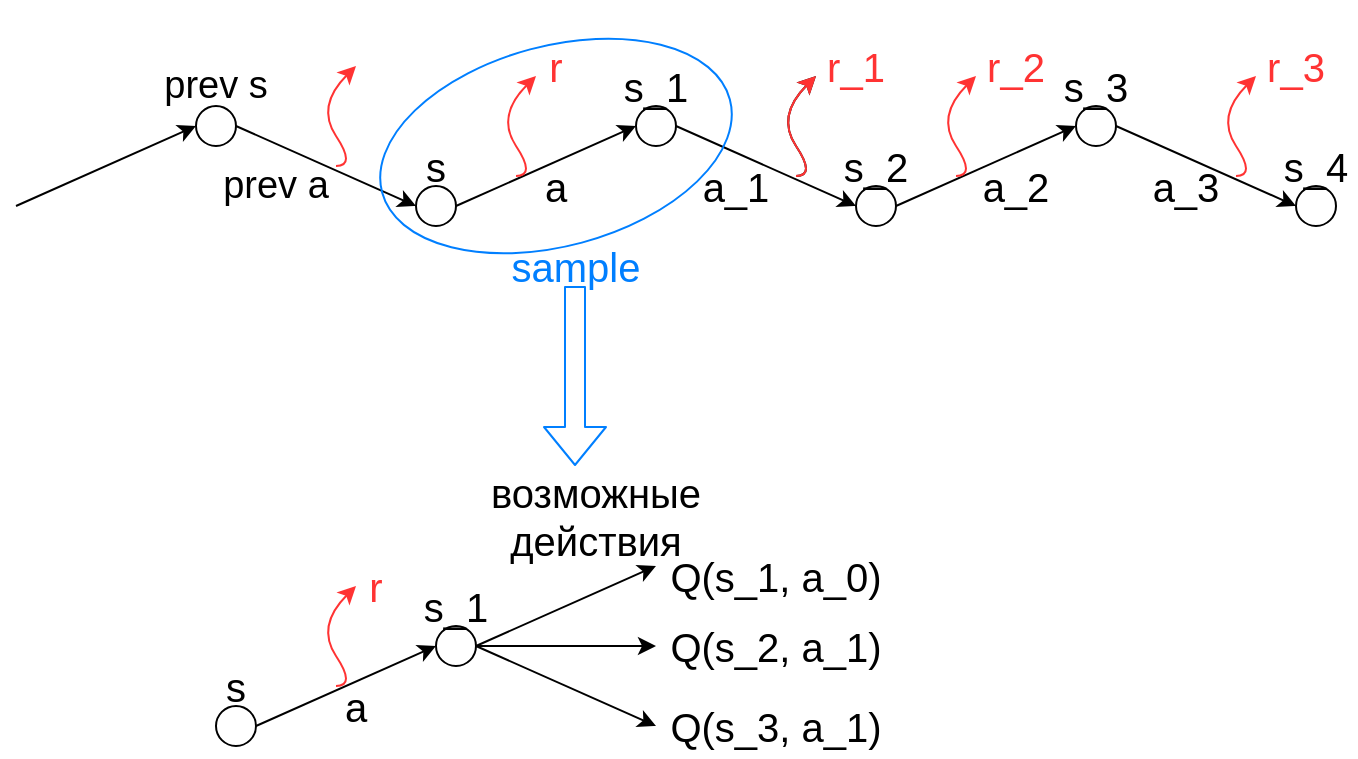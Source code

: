 <mxfile version="12.5.1" type="github">
  <diagram id="DRUTqslgJywgA-yeCbnr" name="Page-1">
    <mxGraphModel dx="1182" dy="683" grid="1" gridSize="10" guides="1" tooltips="1" connect="1" arrows="1" fold="1" page="1" pageScale="1" pageWidth="827" pageHeight="1169" math="0" shadow="0">
      <root>
        <mxCell id="0"/>
        <mxCell id="1" parent="0"/>
        <mxCell id="5rpIBblbzFWk3r73EX7g-2" value="" style="endArrow=classic;html=1;" parent="1" edge="1">
          <mxGeometry width="50" height="50" relative="1" as="geometry">
            <mxPoint x="110" y="200" as="sourcePoint"/>
            <mxPoint x="200" y="160" as="targetPoint"/>
          </mxGeometry>
        </mxCell>
        <mxCell id="5rpIBblbzFWk3r73EX7g-3" value="" style="endArrow=classic;html=1;" parent="1" edge="1">
          <mxGeometry width="50" height="50" relative="1" as="geometry">
            <mxPoint x="330" y="200" as="sourcePoint"/>
            <mxPoint x="420" y="160" as="targetPoint"/>
          </mxGeometry>
        </mxCell>
        <mxCell id="5rpIBblbzFWk3r73EX7g-4" value="" style="endArrow=classic;html=1;" parent="1" edge="1">
          <mxGeometry width="50" height="50" relative="1" as="geometry">
            <mxPoint x="220" y="160" as="sourcePoint"/>
            <mxPoint x="310" y="200" as="targetPoint"/>
          </mxGeometry>
        </mxCell>
        <mxCell id="5rpIBblbzFWk3r73EX7g-5" value="" style="endArrow=classic;html=1;" parent="1" edge="1">
          <mxGeometry width="50" height="50" relative="1" as="geometry">
            <mxPoint x="440" y="160" as="sourcePoint"/>
            <mxPoint x="530" y="200" as="targetPoint"/>
          </mxGeometry>
        </mxCell>
        <mxCell id="5rpIBblbzFWk3r73EX7g-6" value="" style="endArrow=classic;html=1;" parent="1" edge="1">
          <mxGeometry width="50" height="50" relative="1" as="geometry">
            <mxPoint x="660" y="160" as="sourcePoint"/>
            <mxPoint x="750" y="200" as="targetPoint"/>
          </mxGeometry>
        </mxCell>
        <mxCell id="5rpIBblbzFWk3r73EX7g-10" value="" style="ellipse;whiteSpace=wrap;html=1;aspect=fixed;" parent="1" vertex="1">
          <mxGeometry x="200" y="150" width="20" height="20" as="geometry"/>
        </mxCell>
        <mxCell id="5rpIBblbzFWk3r73EX7g-11" value="" style="ellipse;whiteSpace=wrap;html=1;aspect=fixed;" parent="1" vertex="1">
          <mxGeometry x="310" y="190" width="20" height="20" as="geometry"/>
        </mxCell>
        <mxCell id="5rpIBblbzFWk3r73EX7g-12" value="" style="ellipse;whiteSpace=wrap;html=1;aspect=fixed;" parent="1" vertex="1">
          <mxGeometry x="420" y="150" width="20" height="20" as="geometry"/>
        </mxCell>
        <mxCell id="5rpIBblbzFWk3r73EX7g-14" value="" style="ellipse;whiteSpace=wrap;html=1;aspect=fixed;" parent="1" vertex="1">
          <mxGeometry x="530" y="190" width="20" height="20" as="geometry"/>
        </mxCell>
        <mxCell id="5rpIBblbzFWk3r73EX7g-15" value="" style="endArrow=classic;html=1;" parent="1" edge="1">
          <mxGeometry width="50" height="50" relative="1" as="geometry">
            <mxPoint x="550" y="200" as="sourcePoint"/>
            <mxPoint x="640" y="160" as="targetPoint"/>
          </mxGeometry>
        </mxCell>
        <mxCell id="5rpIBblbzFWk3r73EX7g-16" value="" style="ellipse;whiteSpace=wrap;html=1;aspect=fixed;" parent="1" vertex="1">
          <mxGeometry x="640" y="150" width="20" height="20" as="geometry"/>
        </mxCell>
        <mxCell id="5rpIBblbzFWk3r73EX7g-17" value="" style="ellipse;whiteSpace=wrap;html=1;aspect=fixed;" parent="1" vertex="1">
          <mxGeometry x="750" y="190" width="20" height="20" as="geometry"/>
        </mxCell>
        <mxCell id="5rpIBblbzFWk3r73EX7g-19" value="&lt;font style=&quot;font-size: 19px&quot;&gt;prev s&lt;/font&gt;" style="text;html=1;strokeColor=none;fillColor=none;align=center;verticalAlign=middle;whiteSpace=wrap;rounded=0;" parent="1" vertex="1">
          <mxGeometry x="180" y="130" width="60" height="20" as="geometry"/>
        </mxCell>
        <mxCell id="5rpIBblbzFWk3r73EX7g-20" value="&lt;font style=&quot;font-size: 19px&quot;&gt;prev a&lt;/font&gt;" style="text;html=1;strokeColor=none;fillColor=none;align=center;verticalAlign=middle;whiteSpace=wrap;rounded=0;" parent="1" vertex="1">
          <mxGeometry x="210" y="180" width="60" height="20" as="geometry"/>
        </mxCell>
        <mxCell id="5rpIBblbzFWk3r73EX7g-23" value="" style="curved=1;endArrow=classic;html=1;strokeColor=#FF3333;" parent="1" edge="1">
          <mxGeometry width="50" height="50" relative="1" as="geometry">
            <mxPoint x="270" y="180" as="sourcePoint"/>
            <mxPoint x="280" y="130" as="targetPoint"/>
            <Array as="points">
              <mxPoint x="280" y="180"/>
              <mxPoint x="260" y="150"/>
            </Array>
          </mxGeometry>
        </mxCell>
        <mxCell id="5rpIBblbzFWk3r73EX7g-24" value="" style="curved=1;endArrow=classic;html=1;strokeColor=#FF3333;" parent="1" edge="1">
          <mxGeometry width="50" height="50" relative="1" as="geometry">
            <mxPoint x="360" y="185" as="sourcePoint"/>
            <mxPoint x="370" y="135" as="targetPoint"/>
            <Array as="points">
              <mxPoint x="370" y="185"/>
              <mxPoint x="350" y="155"/>
            </Array>
          </mxGeometry>
        </mxCell>
        <mxCell id="5rpIBblbzFWk3r73EX7g-25" value="" style="curved=1;endArrow=classic;html=1;" parent="1" edge="1">
          <mxGeometry width="50" height="50" relative="1" as="geometry">
            <mxPoint x="500" y="185" as="sourcePoint"/>
            <mxPoint x="510" y="135" as="targetPoint"/>
            <Array as="points">
              <mxPoint x="510" y="185"/>
              <mxPoint x="490" y="155"/>
            </Array>
          </mxGeometry>
        </mxCell>
        <mxCell id="5rpIBblbzFWk3r73EX7g-26" value="" style="curved=1;endArrow=classic;html=1;strokeColor=#FF3333;" parent="1" edge="1">
          <mxGeometry width="50" height="50" relative="1" as="geometry">
            <mxPoint x="580" y="185" as="sourcePoint"/>
            <mxPoint x="590" y="135" as="targetPoint"/>
            <Array as="points">
              <mxPoint x="590" y="185"/>
              <mxPoint x="570" y="155"/>
            </Array>
          </mxGeometry>
        </mxCell>
        <mxCell id="5rpIBblbzFWk3r73EX7g-27" value="" style="curved=1;endArrow=classic;html=1;strokeColor=#FF3333;" parent="1" edge="1">
          <mxGeometry width="50" height="50" relative="1" as="geometry">
            <mxPoint x="720" y="185" as="sourcePoint"/>
            <mxPoint x="730" y="135" as="targetPoint"/>
            <Array as="points">
              <mxPoint x="730" y="185"/>
              <mxPoint x="710" y="155"/>
            </Array>
          </mxGeometry>
        </mxCell>
        <mxCell id="5rpIBblbzFWk3r73EX7g-28" value="&lt;font style=&quot;font-size: 20px&quot;&gt;s&lt;/font&gt;" style="text;html=1;strokeColor=none;fillColor=none;align=center;verticalAlign=middle;whiteSpace=wrap;rounded=0;" parent="1" vertex="1">
          <mxGeometry x="300" y="170" width="40" height="20" as="geometry"/>
        </mxCell>
        <mxCell id="5rpIBblbzFWk3r73EX7g-29" value="&lt;font style=&quot;font-size: 20px&quot;&gt;a&lt;/font&gt;" style="text;html=1;strokeColor=none;fillColor=none;align=center;verticalAlign=middle;whiteSpace=wrap;rounded=0;" parent="1" vertex="1">
          <mxGeometry x="360" y="180" width="40" height="20" as="geometry"/>
        </mxCell>
        <mxCell id="5rpIBblbzFWk3r73EX7g-30" value="&lt;font style=&quot;font-size: 20px&quot;&gt;s_1&lt;/font&gt;&lt;span style=&quot;color: rgba(0 , 0 , 0 , 0) ; font-family: monospace ; font-size: 0px ; white-space: nowrap&quot;&gt;%3CmxGraphModel%3E%3Croot%3E%3CmxCell%20id%3D%220%22%2F%3E%3CmxCell%20id%3D%221%22%20parent%3D%220%22%2F%3E%3CmxCell%20id%3D%222%22%20value%3D%22%26lt%3Bfont%20style%3D%26quot%3Bfont-size%3A%2020px%26quot%3B%26gt%3Bs%26lt%3B%2Ffont%26gt%3B%22%20style%3D%22text%3Bhtml%3D1%3BstrokeColor%3Dnone%3BfillColor%3Dnone%3Balign%3Dcenter%3BverticalAlign%3Dmiddle%3BwhiteSpace%3Dwrap%3Brounded%3D0%3B%22%20vertex%3D%221%22%20parent%3D%221%22%3E%3CmxGeometry%20x%3D%22300%22%20y%3D%22170%22%20width%3D%2240%22%20height%3D%2220%22%20as%3D%22geometry%22%2F%3E%3C%2FmxCell%3E%3C%2Froot%3E%3C%2FmxGraphModel%3E&lt;/span&gt;" style="text;html=1;strokeColor=none;fillColor=none;align=center;verticalAlign=middle;whiteSpace=wrap;rounded=0;" parent="1" vertex="1">
          <mxGeometry x="410" y="130" width="40" height="20" as="geometry"/>
        </mxCell>
        <mxCell id="5rpIBblbzFWk3r73EX7g-31" value="&lt;font style=&quot;font-size: 20px&quot;&gt;a_1&lt;/font&gt;&lt;span style=&quot;color: rgba(0 , 0 , 0 , 0) ; font-family: monospace ; font-size: 0px ; white-space: nowrap&quot;&gt;%3CmxGraphModel%3E%3Croot%3E%3CmxCell%20id%3D%220%22%2F%3E%3CmxCell%20id%3D%221%22%20parent%3D%220%22%2F%3E%3CmxCell%20id%3D%222%22%20value%3D%22%26lt%3Bfont%20style%3D%26quot%3Bfont-size%3A%2020px%26quot%3B%26gt%3Bs%26lt%3B%2Ffont%26gt%3B%22%20style%3D%22text%3Bhtml%3D1%3BstrokeColor%3Dnone%3BfillColor%3Dnone%3Balign%3Dcenter%3BverticalAlign%3Dmiddle%3BwhiteSpace%3Dwrap%3Brounded%3D0%3B%22%20vertex%3D%221%22%20parent%3D%221%22%3E%3CmxGeometry%20x%3D%22300%22%20y%3D%22170%22%20width%3D%2240%22%20height%3D%2220%22%20as%3D%22geometry%22%2F%3E%3C%2FmxCell%3E%3C%2Froot%3E%3C%2FmxGraphModel%3E&lt;/span&gt;" style="text;html=1;strokeColor=none;fillColor=none;align=center;verticalAlign=middle;whiteSpace=wrap;rounded=0;" parent="1" vertex="1">
          <mxGeometry x="450" y="180" width="40" height="20" as="geometry"/>
        </mxCell>
        <mxCell id="5rpIBblbzFWk3r73EX7g-37" value="&lt;font style=&quot;font-size: 20px&quot;&gt;a_2&lt;/font&gt;&lt;span style=&quot;color: rgba(0 , 0 , 0 , 0) ; font-family: monospace ; font-size: 0px ; white-space: nowrap&quot;&gt;%3CmxGraphModel%3E%3Croot%3E%3CmxCell%20id%3D%220%22%2F%3E%3CmxCell%20id%3D%221%22%20parent%3D%220%22%2F%3E%3CmxCell%20id%3D%222%22%20value%3D%22%26lt%3Bfont%20style%3D%26quot%3Bfont-size%3A%2020px%26quot%3B%26gt%3Bs%26lt%3B%2Ffont%26gt%3B%22%20style%3D%22text%3Bhtml%3D1%3BstrokeColor%3Dnone%3BfillColor%3Dnone%3Balign%3Dcenter%3BverticalAlign%3Dmiddle%3BwhiteSpace%3Dwrap%3Brounded%3D0%3B%22%20vertex%3D%221%22%20parent%3D%221%22%3E%3CmxGeometry%20x%3D%22300%22%20y%3D%22170%22%20width%3D%2240%22%20height%3D%2220%22%20as%3D%22geometry%22%2F%3E%3C%2FmxCell%3E%3C%2Froot%3E%3C%2FmxGraphModel%32&lt;/span&gt;" style="text;html=1;strokeColor=none;fillColor=none;align=center;verticalAlign=middle;whiteSpace=wrap;rounded=0;" parent="1" vertex="1">
          <mxGeometry x="590" y="180" width="40" height="20" as="geometry"/>
        </mxCell>
        <mxCell id="5rpIBblbzFWk3r73EX7g-38" value="&lt;font style=&quot;font-size: 20px&quot;&gt;s_2&lt;/font&gt;&lt;span style=&quot;color: rgba(0 , 0 , 0 , 0) ; font-family: monospace ; font-size: 0px ; white-space: nowrap&quot;&gt;%3CmxGraphModel%3E%3Croot%3E%3CmxCell%20id%3D%220%22%2F%3E%3CmxCell%20id%3D%221%22%20parent%3D%220%22%2F%3E%3CmxCell%20id%3D%222%22%20value%3D%22%26lt%3Bfont%20style%3D%26quot%3Bfont-size%3A%2020px%26quot%3B%26gt%3Bs%26lt%3B%2Ffont%26gt%3B%22%20style%3D%22text%3Bhtml%3D1%3BstrokeColor%3Dnone%3BfillColor%3Dnone%3Balign%3Dcenter%3BverticalAlign%3Dmiddle%3BwhiteSpace%3Dwrap%3Brounded%3D0%3B%22%20vertex%3D%221%22%20parent%3D%221%22%3E%3CmxGeometry%20x%3D%22300%22%20y%3D%22170%22%20width%3D%2240%22%20height%3D%2220%22%20as%3D%22geometry%22%2F%3E%3C%2FmxCell%3E%3C%2Froot%3E%3C%2FmxGraphModel%2&lt;/span&gt;" style="text;html=1;strokeColor=none;fillColor=none;align=center;verticalAlign=middle;whiteSpace=wrap;rounded=0;" parent="1" vertex="1">
          <mxGeometry x="520" y="170" width="40" height="20" as="geometry"/>
        </mxCell>
        <mxCell id="5rpIBblbzFWk3r73EX7g-39" value="&lt;font style=&quot;font-size: 20px&quot;&gt;s_3&lt;/font&gt;&lt;span style=&quot;color: rgba(0 , 0 , 0 , 0) ; font-family: monospace ; font-size: 0px ; white-space: nowrap&quot;&gt;%3CmxGraphModel%3E%3Croot%3E%3CmxCell%20id%3D%220%22%2F%3E%3CmxCell%20id%3D%221%22%20parent%3D%220%22%2F%3E%3CmxCell%20id%3D%222%22%20value%3D%22%26lt%3Bfont%20style%3D%26quot%3Bfont-size%3A%2020px%26quot%3B%26gt%3Bs%26lt%3B%2Ffont%26gt%3B%22%20style%3D%22text%3Bhtml%3D1%3BstrokeColor%3Dnone%3BfillColor%3Dnone%3Balign%3Dcenter%3BverticalAlign%3Dmiddle%3BwhiteSpace%3Dwrap%3Brounded%3D0%3B%22%20vertex%3D%221%22%20parent%3D%221%22%3E%3CmxGeometry%20x%3D%22300%22%20y%3D%22170%22%20width%3D%2240%22%20height%3D%2220%22%20as%3D%22geometry%22%2F%3E%3C%2FmxCell%3E%3C%2Froot%3E%3C%2FmxGraph&lt;/span&gt;" style="text;html=1;strokeColor=none;fillColor=none;align=center;verticalAlign=middle;whiteSpace=wrap;rounded=0;" parent="1" vertex="1">
          <mxGeometry x="630" y="130" width="40" height="20" as="geometry"/>
        </mxCell>
        <mxCell id="5rpIBblbzFWk3r73EX7g-40" value="&lt;font style=&quot;font-size: 20px&quot;&gt;s_4&lt;/font&gt;&lt;span style=&quot;color: rgba(0 , 0 , 0 , 0) ; font-family: monospace ; font-size: 0px ; white-space: nowrap&quot;&gt;%3CmxGraphModel%3E%3Croot%3E%3CmxCell%20id%3D%220%22%2F%3E%3CmxCell%20id%3D%221%22%20parent%3D%220%22%2F%3E%3CmxCell%20id%3D%222%22%20value%3D%22%26lt%3Bfont%20style%3D%26quot%3Bfont-size%3A%2020px%26quot%3B%26gt%3Bs%26lt%3B%2Ffont%26gt%3B%22%20style%3D%22text%3Bhtml%3D1%3BstrokeColor%3Dnone%3BfillColor%3Dnone%3Balign%3Dcenter%3BverticalAlign%3Dmiddle%3BwhiteSpace%3Dwrap%3Brounded%3D0%3B%22%20vertex%3D%221%22%20parent%3D%221%22%3E%3CmxGeometry%20x%3D%22300%22%20y%3D%22170%22%20width%3D%2240%22%20height%3D%2220%22%20as%3D%22geometry%22%2F%3E%3C%2FmxCell%3E%3C%2Froot%3E%3C%2FmxGraph&lt;/span&gt;" style="text;html=1;strokeColor=none;fillColor=none;align=center;verticalAlign=middle;whiteSpace=wrap;rounded=0;" parent="1" vertex="1">
          <mxGeometry x="740" y="170" width="40" height="20" as="geometry"/>
        </mxCell>
        <mxCell id="5rpIBblbzFWk3r73EX7g-45" value="&lt;font style=&quot;font-size: 20px&quot;&gt;a_3&lt;/font&gt;&lt;span style=&quot;color: rgba(0 , 0 , 0 , 0) ; font-family: monospace ; font-size: 0px ; white-space: nowrap&quot;&gt;%3CmxGraphModel%3E%3Croot%3E%3CmxCell%20id%3D%220%22%2F%3E%3CmxCell%20id%3D%221%22%20parent%3D%220%22%2F%3E%3CmxCell%20id%3D%222%22%20value%3D%22%26lt%3Bfont%20style%3D%26quot%3Bfont-size%3A%2020px%26quot%3B%26gt%3Bs%26lt%3B%2Ffont%26gt%3B%22%20style%3D%22text%3Bhtml%3D1%3BstrokeColor%3Dnone%3BfillColor%3Dnone%3Balign%3Dcenter%3BverticalAlign%3Dmiddle%3BwhiteSpace%3Dwrap%3Brounded%3D0%3B%22%20vertex%3D%221%22%20parent%3D%221%22%3E%3CmxGeometry%20x%3D%22300%22%20y%3D%22170%22%20width%3D%2240%22%20height%3D%2220%22%20as%3D%22geometry%22%2F%3E%3C%2FmxCell%3E%3C%2Froot%3E%3C%2FmxGraphModel%32&lt;/span&gt;" style="text;html=1;strokeColor=none;fillColor=none;align=center;verticalAlign=middle;whiteSpace=wrap;rounded=0;" parent="1" vertex="1">
          <mxGeometry x="680" y="180" width="30" height="20" as="geometry"/>
        </mxCell>
        <mxCell id="5rpIBblbzFWk3r73EX7g-47" value="&lt;font style=&quot;font-size: 20px&quot; color=&quot;#ff3333&quot;&gt;r_1&lt;/font&gt;" style="text;html=1;strokeColor=none;fillColor=none;align=center;verticalAlign=middle;whiteSpace=wrap;rounded=0;" parent="1" vertex="1">
          <mxGeometry x="510" y="120" width="40" height="20" as="geometry"/>
        </mxCell>
        <mxCell id="5rpIBblbzFWk3r73EX7g-48" value="&lt;font style=&quot;font-size: 20px&quot; color=&quot;#ff3333&quot;&gt;r&lt;/font&gt;" style="text;html=1;strokeColor=none;fillColor=none;align=center;verticalAlign=middle;whiteSpace=wrap;rounded=0;" parent="1" vertex="1">
          <mxGeometry x="360" y="120" width="40" height="20" as="geometry"/>
        </mxCell>
        <mxCell id="5rpIBblbzFWk3r73EX7g-50" value="&lt;font style=&quot;font-size: 20px&quot; color=&quot;#ff3333&quot;&gt;r_2&lt;/font&gt;" style="text;html=1;strokeColor=none;fillColor=none;align=center;verticalAlign=middle;whiteSpace=wrap;rounded=0;" parent="1" vertex="1">
          <mxGeometry x="590" y="120" width="40" height="20" as="geometry"/>
        </mxCell>
        <mxCell id="5rpIBblbzFWk3r73EX7g-51" value="&lt;font style=&quot;font-size: 20px&quot; color=&quot;#ff3333&quot;&gt;r_3&lt;/font&gt;" style="text;html=1;strokeColor=none;fillColor=none;align=center;verticalAlign=middle;whiteSpace=wrap;rounded=0;" parent="1" vertex="1">
          <mxGeometry x="730" y="120" width="40" height="20" as="geometry"/>
        </mxCell>
        <mxCell id="5rpIBblbzFWk3r73EX7g-54" value="" style="curved=1;endArrow=classic;html=1;strokeColor=#FF3333;" parent="1" edge="1">
          <mxGeometry width="50" height="50" relative="1" as="geometry">
            <mxPoint x="500" y="185" as="sourcePoint"/>
            <mxPoint x="510" y="135" as="targetPoint"/>
            <Array as="points">
              <mxPoint x="510" y="185"/>
              <mxPoint x="490" y="155"/>
            </Array>
          </mxGeometry>
        </mxCell>
        <mxCell id="5rpIBblbzFWk3r73EX7g-55" value="" style="ellipse;whiteSpace=wrap;html=1;fillColor=none;rotation=-15;strokeColor=#007FFF;" parent="1" vertex="1">
          <mxGeometry x="290" y="120" width="180" height="100" as="geometry"/>
        </mxCell>
        <mxCell id="5rpIBblbzFWk3r73EX7g-57" value="&lt;font style=&quot;font-size: 20px&quot; color=&quot;#007fff&quot;&gt;sample&lt;/font&gt;" style="text;html=1;strokeColor=none;fillColor=none;align=center;verticalAlign=middle;whiteSpace=wrap;rounded=0;" parent="1" vertex="1">
          <mxGeometry x="370" y="220" width="40" height="20" as="geometry"/>
        </mxCell>
        <mxCell id="NPPoHmPYY1M1KvYjJq8C-1" value="" style="endArrow=classic;html=1;" edge="1" parent="1">
          <mxGeometry width="50" height="50" relative="1" as="geometry">
            <mxPoint x="230" y="460" as="sourcePoint"/>
            <mxPoint x="320" y="420" as="targetPoint"/>
          </mxGeometry>
        </mxCell>
        <mxCell id="NPPoHmPYY1M1KvYjJq8C-2" value="" style="ellipse;whiteSpace=wrap;html=1;aspect=fixed;" vertex="1" parent="1">
          <mxGeometry x="210" y="450" width="20" height="20" as="geometry"/>
        </mxCell>
        <mxCell id="NPPoHmPYY1M1KvYjJq8C-3" value="" style="ellipse;whiteSpace=wrap;html=1;aspect=fixed;" vertex="1" parent="1">
          <mxGeometry x="320" y="410" width="20" height="20" as="geometry"/>
        </mxCell>
        <mxCell id="NPPoHmPYY1M1KvYjJq8C-4" value="" style="endArrow=classic;html=1;" edge="1" parent="1">
          <mxGeometry width="50" height="50" relative="1" as="geometry">
            <mxPoint x="340" y="420" as="sourcePoint"/>
            <mxPoint x="430" y="380" as="targetPoint"/>
          </mxGeometry>
        </mxCell>
        <mxCell id="NPPoHmPYY1M1KvYjJq8C-5" value="" style="endArrow=classic;html=1;" edge="1" parent="1">
          <mxGeometry width="50" height="50" relative="1" as="geometry">
            <mxPoint x="340" y="420" as="sourcePoint"/>
            <mxPoint x="430" y="460" as="targetPoint"/>
          </mxGeometry>
        </mxCell>
        <mxCell id="NPPoHmPYY1M1KvYjJq8C-6" value="" style="endArrow=classic;html=1;" edge="1" parent="1">
          <mxGeometry width="50" height="50" relative="1" as="geometry">
            <mxPoint x="340" y="420" as="sourcePoint"/>
            <mxPoint x="430" y="420" as="targetPoint"/>
          </mxGeometry>
        </mxCell>
        <mxCell id="NPPoHmPYY1M1KvYjJq8C-7" value="&lt;font style=&quot;font-size: 20px&quot;&gt;возможные действия&lt;/font&gt;" style="text;html=1;strokeColor=none;fillColor=none;align=center;verticalAlign=middle;whiteSpace=wrap;rounded=0;" vertex="1" parent="1">
          <mxGeometry x="350" y="330" width="100" height="50" as="geometry"/>
        </mxCell>
        <mxCell id="NPPoHmPYY1M1KvYjJq8C-8" value="&lt;font style=&quot;font-size: 20px&quot;&gt;s_1&lt;/font&gt;&lt;span style=&quot;color: rgba(0 , 0 , 0 , 0) ; font-family: monospace ; font-size: 0px ; white-space: nowrap&quot;&gt;%3CmxGraphModel%3E%3Croot%3E%3CmxCell%20id%3D%220%22%2F%3E%3CmxCell%20id%3D%221%22%20parent%3D%220%22%2F%3E%3CmxCell%20id%3D%222%22%20value%3D%22%26lt%3Bfont%20style%3D%26quot%3Bfont-size%3A%2020px%26quot%3B%26gt%3Bs%26lt%3B%2Ffont%26gt%3B%22%20style%3D%22text%3Bhtml%3D1%3BstrokeColor%3Dnone%3BfillColor%3Dnone%3Balign%3Dcenter%3BverticalAlign%3Dmiddle%3BwhiteSpace%3Dwrap%3Brounded%3D0%3B%22%20vertex%3D%221%22%20parent%3D%221%22%3E%3CmxGeometry%20x%3D%22300%22%20y%3D%22170%22%20width%3D%2240%22%20height%3D%2220%22%20as%3D%22geometry%22%2F%3E%3C%2FmxCell%3E%3C%2Froot%3E%3C%2FmxGraphModel%2&lt;/span&gt;" style="text;html=1;strokeColor=none;fillColor=none;align=center;verticalAlign=middle;whiteSpace=wrap;rounded=0;" vertex="1" parent="1">
          <mxGeometry x="315" y="390" width="30" height="20" as="geometry"/>
        </mxCell>
        <mxCell id="NPPoHmPYY1M1KvYjJq8C-9" value="&lt;font style=&quot;font-size: 20px&quot;&gt;s&lt;/font&gt;&lt;span style=&quot;color: rgba(0 , 0 , 0 , 0) ; font-family: monospace ; font-size: 0px ; white-space: nowrap&quot;&gt;%3CmxGraphModel%3E%3Croot%3E%3CmxCell%20id%3D%220%22%2F%3E%3CmxCell%20id%3D%221%22%20parent%3D%220%22%2F%3E%3CmxCell%20id%3D%222%22%20value%3D%22%26lt%3Bfont%20style%3D%26quot%3Bfont-size%3A%2020px%26quot%3B%26gt%3Bs%26lt%3B%2Ffont%26gt%3B%22%20style%3D%22text%3Bhtml%3D1%3BstrokeColor%3Dnone%3BfillColor%3Dnone%3Balign%3Dcenter%3BverticalAlign%3Dmiddle%3BwhiteSpace%3Dwrap%3Brounded%3D0%3B%22%20vertex%3D%221%22%20parent%3D%221%22%3E%3CmxGeometry%20x%3D%22300%22%20y%3D%22170%22%20width%3D%2240%22%20height%3D%2220%22%20as%3D%22geometry%22%2F%3E%3C%2FmxCell%3E%3C%2Froot%3E%3C%2FmxGraphMo&lt;/span&gt;" style="text;html=1;strokeColor=none;fillColor=none;align=center;verticalAlign=middle;whiteSpace=wrap;rounded=0;" vertex="1" parent="1">
          <mxGeometry x="210" y="430" width="20" height="20" as="geometry"/>
        </mxCell>
        <mxCell id="NPPoHmPYY1M1KvYjJq8C-10" value="&lt;span style=&quot;font-size: 20px&quot;&gt;a&lt;/span&gt;" style="text;html=1;strokeColor=none;fillColor=none;align=center;verticalAlign=middle;whiteSpace=wrap;rounded=0;" vertex="1" parent="1">
          <mxGeometry x="270" y="440" width="20" height="20" as="geometry"/>
        </mxCell>
        <mxCell id="NPPoHmPYY1M1KvYjJq8C-13" value="" style="curved=1;endArrow=classic;html=1;strokeColor=#FF3333;" edge="1" parent="1">
          <mxGeometry width="50" height="50" relative="1" as="geometry">
            <mxPoint x="270" y="440" as="sourcePoint"/>
            <mxPoint x="280" y="390" as="targetPoint"/>
            <Array as="points">
              <mxPoint x="280" y="440"/>
              <mxPoint x="260" y="410"/>
            </Array>
          </mxGeometry>
        </mxCell>
        <mxCell id="NPPoHmPYY1M1KvYjJq8C-14" value="&lt;font style=&quot;font-size: 20px&quot; color=&quot;#ff3333&quot;&gt;r&lt;/font&gt;" style="text;html=1;strokeColor=none;fillColor=none;align=center;verticalAlign=middle;whiteSpace=wrap;rounded=0;" vertex="1" parent="1">
          <mxGeometry x="280" y="380" width="20" height="20" as="geometry"/>
        </mxCell>
        <mxCell id="NPPoHmPYY1M1KvYjJq8C-15" value="&lt;span style=&quot;font-size: 20px&quot;&gt;Q(s_1, a_0)&lt;/span&gt;" style="text;html=1;strokeColor=none;fillColor=none;align=center;verticalAlign=middle;whiteSpace=wrap;rounded=0;" vertex="1" parent="1">
          <mxGeometry x="430" y="370" width="120" height="30" as="geometry"/>
        </mxCell>
        <mxCell id="NPPoHmPYY1M1KvYjJq8C-16" value="&lt;span style=&quot;font-size: 20px&quot;&gt;Q(s_2, a_1)&lt;/span&gt;" style="text;html=1;strokeColor=none;fillColor=none;align=center;verticalAlign=middle;whiteSpace=wrap;rounded=0;" vertex="1" parent="1">
          <mxGeometry x="430" y="405" width="120" height="30" as="geometry"/>
        </mxCell>
        <mxCell id="NPPoHmPYY1M1KvYjJq8C-17" value="&lt;span style=&quot;font-size: 20px&quot;&gt;Q(s_3, a_1)&lt;/span&gt;" style="text;html=1;strokeColor=none;fillColor=none;align=center;verticalAlign=middle;whiteSpace=wrap;rounded=0;" vertex="1" parent="1">
          <mxGeometry x="430" y="445" width="120" height="30" as="geometry"/>
        </mxCell>
        <mxCell id="NPPoHmPYY1M1KvYjJq8C-18" value="" style="shape=flexArrow;endArrow=classic;html=1;strokeColor=#007FFF;" edge="1" parent="1">
          <mxGeometry width="50" height="50" relative="1" as="geometry">
            <mxPoint x="389.5" y="240" as="sourcePoint"/>
            <mxPoint x="389.5" y="330" as="targetPoint"/>
          </mxGeometry>
        </mxCell>
      </root>
    </mxGraphModel>
  </diagram>
</mxfile>
